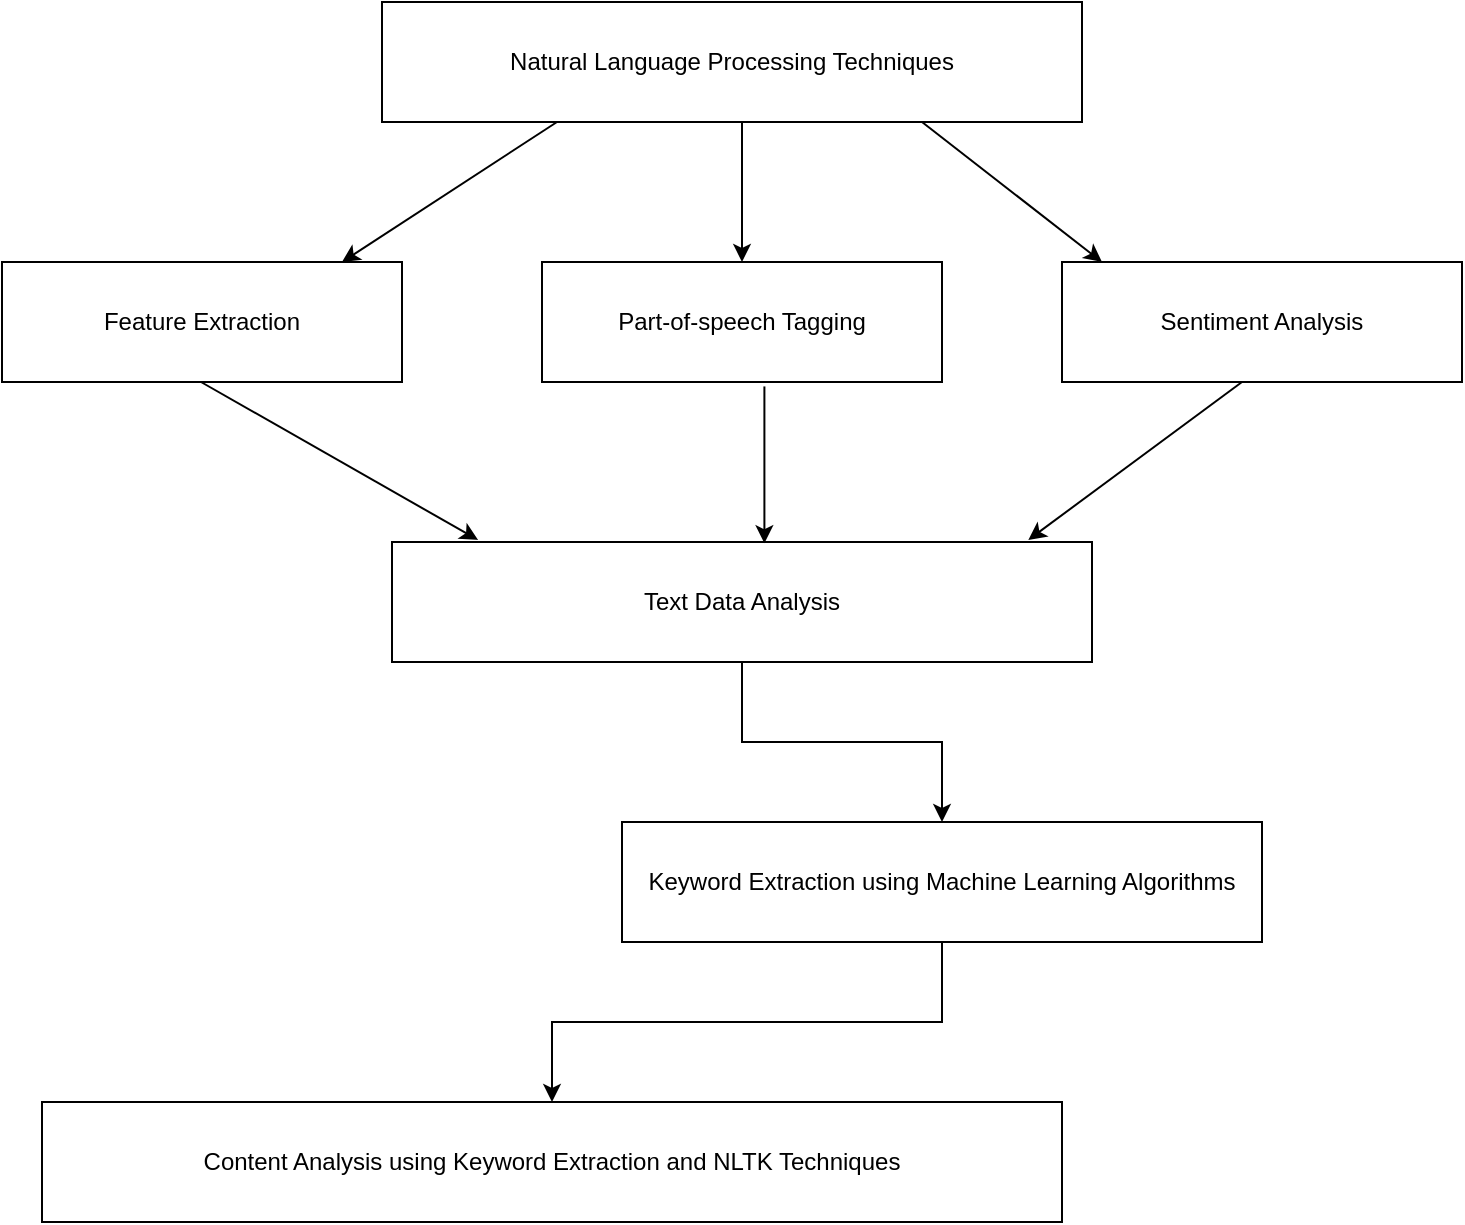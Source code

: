 <mxfile version="21.2.9" type="github">
  <diagram name="Page-1" id="ydFlaMjgUBtq0gkMH-1V">
    <mxGraphModel dx="1050" dy="541" grid="1" gridSize="10" guides="1" tooltips="1" connect="1" arrows="1" fold="1" page="1" pageScale="1" pageWidth="850" pageHeight="1100" math="0" shadow="0">
      <root>
        <mxCell id="0" />
        <mxCell id="1" parent="0" />
        <mxCell id="K_Z2879v6IrsRVn8R-hL-1" value="Natural Language Processing Techniques" style="rounded=0;whiteSpace=wrap;html=1;" vertex="1" parent="1">
          <mxGeometry x="250" y="40" width="350" height="60" as="geometry" />
        </mxCell>
        <mxCell id="K_Z2879v6IrsRVn8R-hL-2" value="" style="endArrow=classic;html=1;rounded=0;exitX=0.25;exitY=1;exitDx=0;exitDy=0;" edge="1" parent="1" source="K_Z2879v6IrsRVn8R-hL-1">
          <mxGeometry width="50" height="50" relative="1" as="geometry">
            <mxPoint x="320" y="100" as="sourcePoint" />
            <mxPoint x="230" y="170" as="targetPoint" />
          </mxGeometry>
        </mxCell>
        <mxCell id="K_Z2879v6IrsRVn8R-hL-3" value="" style="endArrow=classic;html=1;rounded=0;" edge="1" parent="1">
          <mxGeometry width="50" height="50" relative="1" as="geometry">
            <mxPoint x="520" y="100" as="sourcePoint" />
            <mxPoint x="610" y="170" as="targetPoint" />
          </mxGeometry>
        </mxCell>
        <mxCell id="K_Z2879v6IrsRVn8R-hL-4" value="" style="endArrow=classic;html=1;rounded=0;" edge="1" parent="1">
          <mxGeometry width="50" height="50" relative="1" as="geometry">
            <mxPoint x="430" y="100" as="sourcePoint" />
            <mxPoint x="430" y="170" as="targetPoint" />
          </mxGeometry>
        </mxCell>
        <mxCell id="K_Z2879v6IrsRVn8R-hL-6" value="Feature Extraction" style="rounded=0;whiteSpace=wrap;html=1;" vertex="1" parent="1">
          <mxGeometry x="60" y="170" width="200" height="60" as="geometry" />
        </mxCell>
        <mxCell id="K_Z2879v6IrsRVn8R-hL-9" value="Part-of-speech Tagging" style="rounded=0;whiteSpace=wrap;html=1;" vertex="1" parent="1">
          <mxGeometry x="330" y="170" width="200" height="60" as="geometry" />
        </mxCell>
        <mxCell id="K_Z2879v6IrsRVn8R-hL-10" value="Sentiment Analysis" style="rounded=0;whiteSpace=wrap;html=1;" vertex="1" parent="1">
          <mxGeometry x="590" y="170" width="200" height="60" as="geometry" />
        </mxCell>
        <mxCell id="K_Z2879v6IrsRVn8R-hL-17" value="" style="edgeStyle=orthogonalEdgeStyle;rounded=0;orthogonalLoop=1;jettySize=auto;html=1;" edge="1" parent="1" source="K_Z2879v6IrsRVn8R-hL-11" target="K_Z2879v6IrsRVn8R-hL-16">
          <mxGeometry relative="1" as="geometry" />
        </mxCell>
        <mxCell id="K_Z2879v6IrsRVn8R-hL-11" value=" Text Data Analysis" style="rounded=0;whiteSpace=wrap;html=1;" vertex="1" parent="1">
          <mxGeometry x="255" y="310" width="350" height="60" as="geometry" />
        </mxCell>
        <mxCell id="K_Z2879v6IrsRVn8R-hL-12" value="" style="endArrow=classic;html=1;rounded=0;entryX=0.909;entryY=-0.017;entryDx=0;entryDy=0;entryPerimeter=0;" edge="1" parent="1" target="K_Z2879v6IrsRVn8R-hL-11">
          <mxGeometry width="50" height="50" relative="1" as="geometry">
            <mxPoint x="680" y="230" as="sourcePoint" />
            <mxPoint x="770" y="300" as="targetPoint" />
          </mxGeometry>
        </mxCell>
        <mxCell id="K_Z2879v6IrsRVn8R-hL-13" value="" style="endArrow=classic;html=1;rounded=0;entryX=0.532;entryY=0.01;entryDx=0;entryDy=0;entryPerimeter=0;exitX=0.556;exitY=1.037;exitDx=0;exitDy=0;exitPerimeter=0;" edge="1" parent="1" source="K_Z2879v6IrsRVn8R-hL-9" target="K_Z2879v6IrsRVn8R-hL-11">
          <mxGeometry width="50" height="50" relative="1" as="geometry">
            <mxPoint x="437" y="230" as="sourcePoint" />
            <mxPoint x="330" y="309" as="targetPoint" />
          </mxGeometry>
        </mxCell>
        <mxCell id="K_Z2879v6IrsRVn8R-hL-14" value="" style="endArrow=classic;html=1;rounded=0;entryX=0.123;entryY=-0.017;entryDx=0;entryDy=0;entryPerimeter=0;exitX=0.556;exitY=1.037;exitDx=0;exitDy=0;exitPerimeter=0;" edge="1" parent="1" target="K_Z2879v6IrsRVn8R-hL-11">
          <mxGeometry width="50" height="50" relative="1" as="geometry">
            <mxPoint x="159.5" y="230" as="sourcePoint" />
            <mxPoint x="159.5" y="309" as="targetPoint" />
          </mxGeometry>
        </mxCell>
        <mxCell id="K_Z2879v6IrsRVn8R-hL-19" value="" style="edgeStyle=orthogonalEdgeStyle;rounded=0;orthogonalLoop=1;jettySize=auto;html=1;" edge="1" parent="1" source="K_Z2879v6IrsRVn8R-hL-16" target="K_Z2879v6IrsRVn8R-hL-18">
          <mxGeometry relative="1" as="geometry" />
        </mxCell>
        <mxCell id="K_Z2879v6IrsRVn8R-hL-16" value="Keyword Extraction using Machine Learning Algorithms" style="whiteSpace=wrap;html=1;rounded=0;" vertex="1" parent="1">
          <mxGeometry x="370" y="450" width="320" height="60" as="geometry" />
        </mxCell>
        <mxCell id="K_Z2879v6IrsRVn8R-hL-18" value="Content Analysis using Keyword Extraction and NLTK Techniques" style="rounded=0;whiteSpace=wrap;html=1;" vertex="1" parent="1">
          <mxGeometry x="80" y="590" width="510" height="60" as="geometry" />
        </mxCell>
      </root>
    </mxGraphModel>
  </diagram>
</mxfile>
